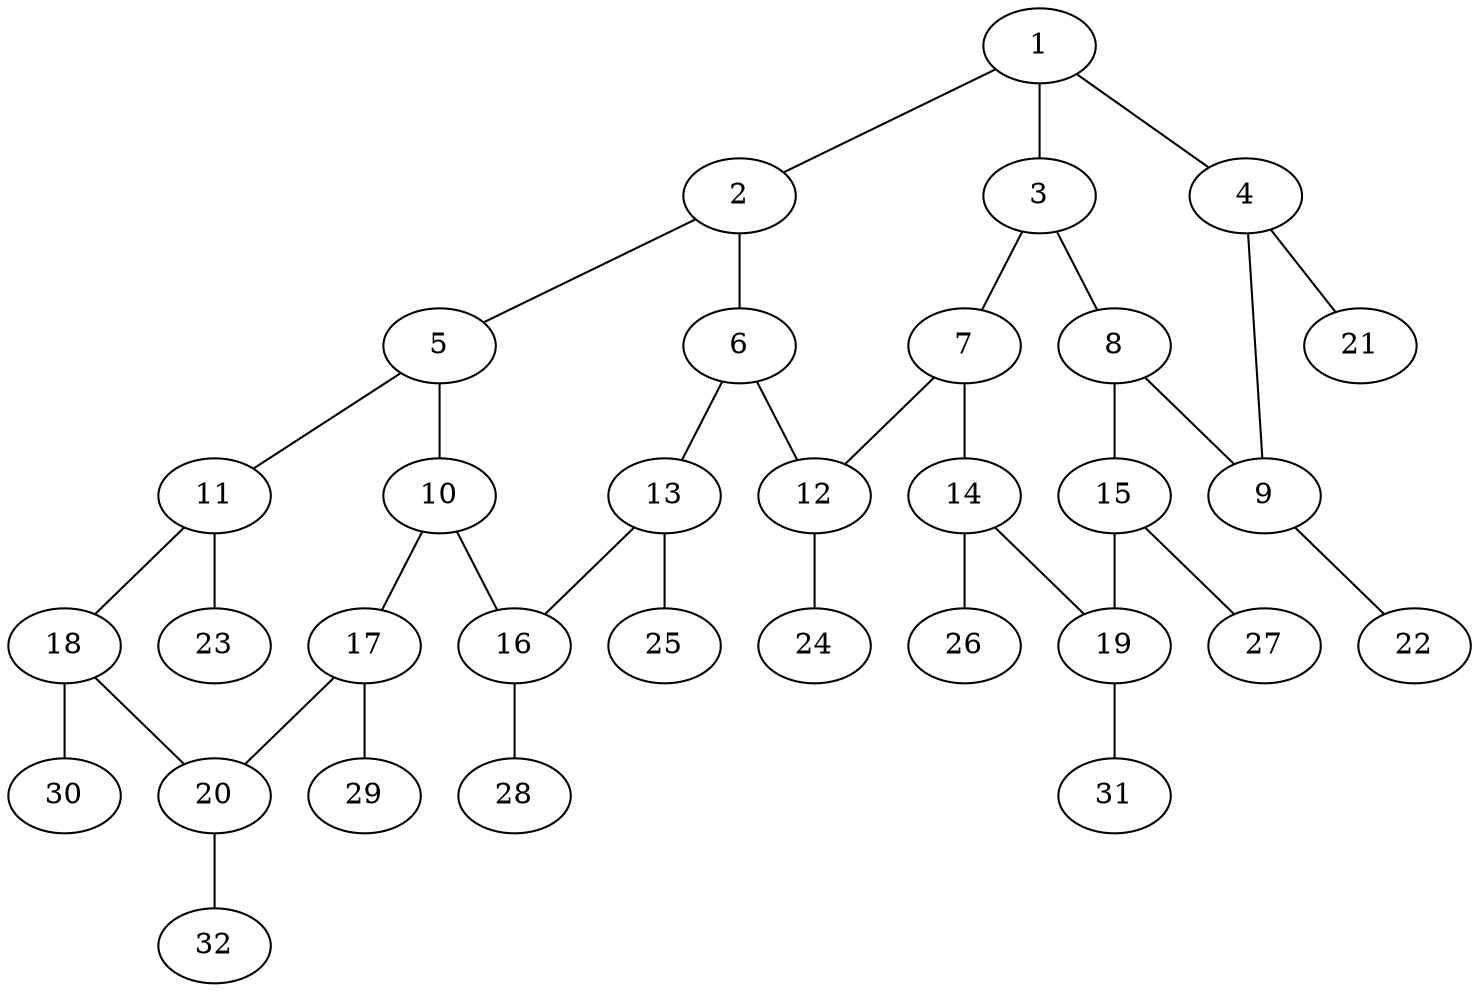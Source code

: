 graph molecule_1879 {
	1	 [chem=C];
	2	 [chem=C];
	1 -- 2	 [valence=1];
	3	 [chem=C];
	1 -- 3	 [valence=2];
	4	 [chem=C];
	1 -- 4	 [valence=1];
	5	 [chem=C];
	2 -- 5	 [valence=1];
	6	 [chem=C];
	2 -- 6	 [valence=2];
	7	 [chem=C];
	3 -- 7	 [valence=1];
	8	 [chem=C];
	3 -- 8	 [valence=1];
	9	 [chem=C];
	4 -- 9	 [valence=2];
	21	 [chem=H];
	4 -- 21	 [valence=1];
	10	 [chem=C];
	5 -- 10	 [valence=2];
	11	 [chem=C];
	5 -- 11	 [valence=1];
	12	 [chem=C];
	6 -- 12	 [valence=1];
	13	 [chem=C];
	6 -- 13	 [valence=1];
	7 -- 12	 [valence=2];
	14	 [chem=C];
	7 -- 14	 [valence=1];
	8 -- 9	 [valence=1];
	15	 [chem=C];
	8 -- 15	 [valence=2];
	22	 [chem=H];
	9 -- 22	 [valence=1];
	16	 [chem=C];
	10 -- 16	 [valence=1];
	17	 [chem=C];
	10 -- 17	 [valence=1];
	18	 [chem=C];
	11 -- 18	 [valence=2];
	23	 [chem=H];
	11 -- 23	 [valence=1];
	24	 [chem=H];
	12 -- 24	 [valence=1];
	13 -- 16	 [valence=2];
	25	 [chem=H];
	13 -- 25	 [valence=1];
	19	 [chem=C];
	14 -- 19	 [valence=2];
	26	 [chem=H];
	14 -- 26	 [valence=1];
	15 -- 19	 [valence=1];
	27	 [chem=H];
	15 -- 27	 [valence=1];
	28	 [chem=H];
	16 -- 28	 [valence=1];
	20	 [chem=C];
	17 -- 20	 [valence=2];
	29	 [chem=H];
	17 -- 29	 [valence=1];
	18 -- 20	 [valence=1];
	30	 [chem=H];
	18 -- 30	 [valence=1];
	31	 [chem=H];
	19 -- 31	 [valence=1];
	32	 [chem=H];
	20 -- 32	 [valence=1];
}
